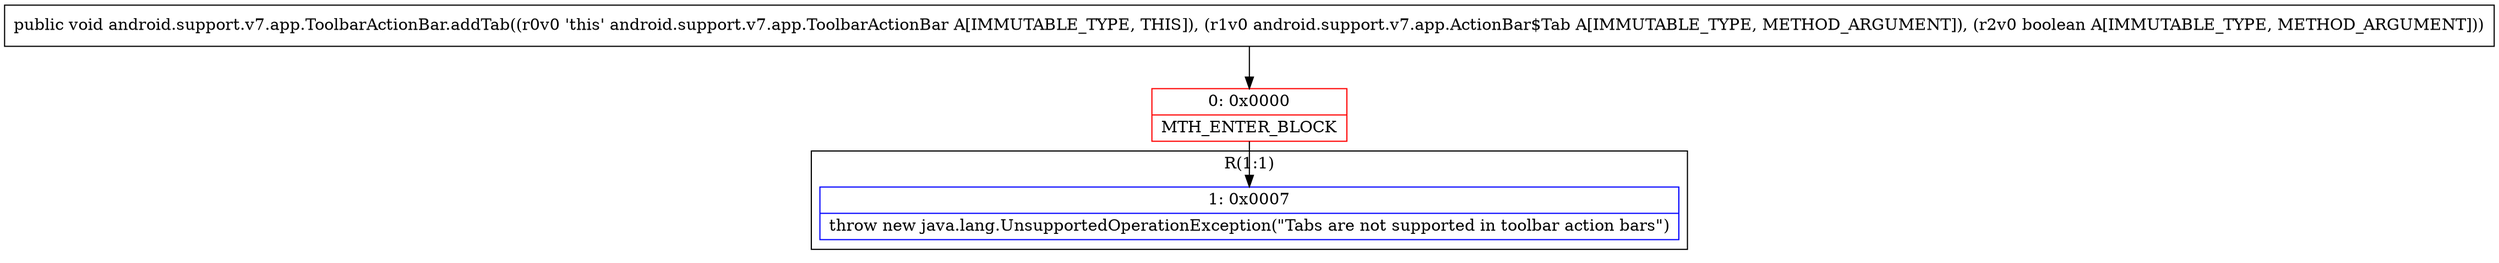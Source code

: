 digraph "CFG forandroid.support.v7.app.ToolbarActionBar.addTab(Landroid\/support\/v7\/app\/ActionBar$Tab;Z)V" {
subgraph cluster_Region_996690376 {
label = "R(1:1)";
node [shape=record,color=blue];
Node_1 [shape=record,label="{1\:\ 0x0007|throw new java.lang.UnsupportedOperationException(\"Tabs are not supported in toolbar action bars\")\l}"];
}
Node_0 [shape=record,color=red,label="{0\:\ 0x0000|MTH_ENTER_BLOCK\l}"];
MethodNode[shape=record,label="{public void android.support.v7.app.ToolbarActionBar.addTab((r0v0 'this' android.support.v7.app.ToolbarActionBar A[IMMUTABLE_TYPE, THIS]), (r1v0 android.support.v7.app.ActionBar$Tab A[IMMUTABLE_TYPE, METHOD_ARGUMENT]), (r2v0 boolean A[IMMUTABLE_TYPE, METHOD_ARGUMENT])) }"];
MethodNode -> Node_0;
Node_0 -> Node_1;
}

